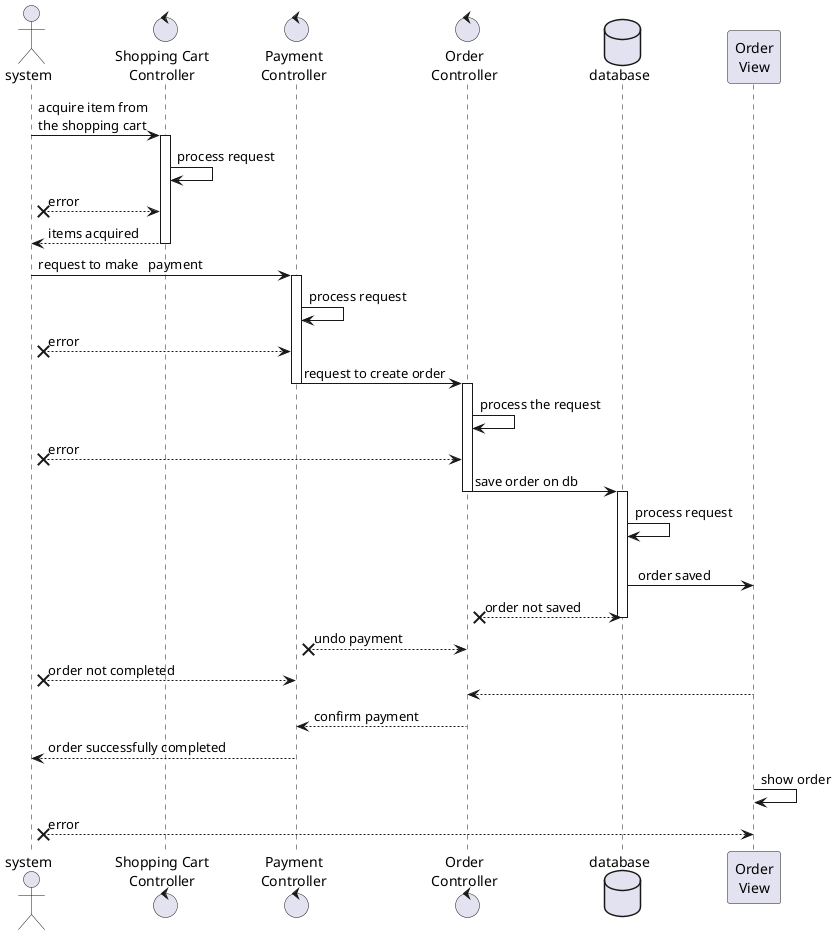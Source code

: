 @startuml orderProcessing

actor system
control "Shopping Cart\nController" as shopController
control "Payment\nController" as paymentController
control "Order\nController" as orderController
Database database as db
participant "Order\nView" as orderView

system -> shopController: acquire item from\nthe shopping cart

activate shopController
shopController -> shopController: process request
system x-- shopController: error
system <-- shopController: items acquired
deactivate shopController

system -> paymentController: request to make   payment

activate paymentController
paymentController -> paymentController: process request
system x-- paymentController: error
paymentController -> orderController: request to create order
deactivate paymentController

activate orderController
orderController -> orderController: process the request
system x-- orderController: error
orderController -> db: save order on db
deactivate orderController

activate db
db -> db : process request
db -> orderView : \n order saved

orderController x-- db : order not saved
deactivate db

paymentController x-- orderController : undo payment
system x-- paymentController : order not completed
orderController <-- orderView : 
paymentController <-- orderController : confirm payment
system <-- paymentController : order successfully completed
orderView -> orderView : show order
system x-- orderView : error

@enduml 